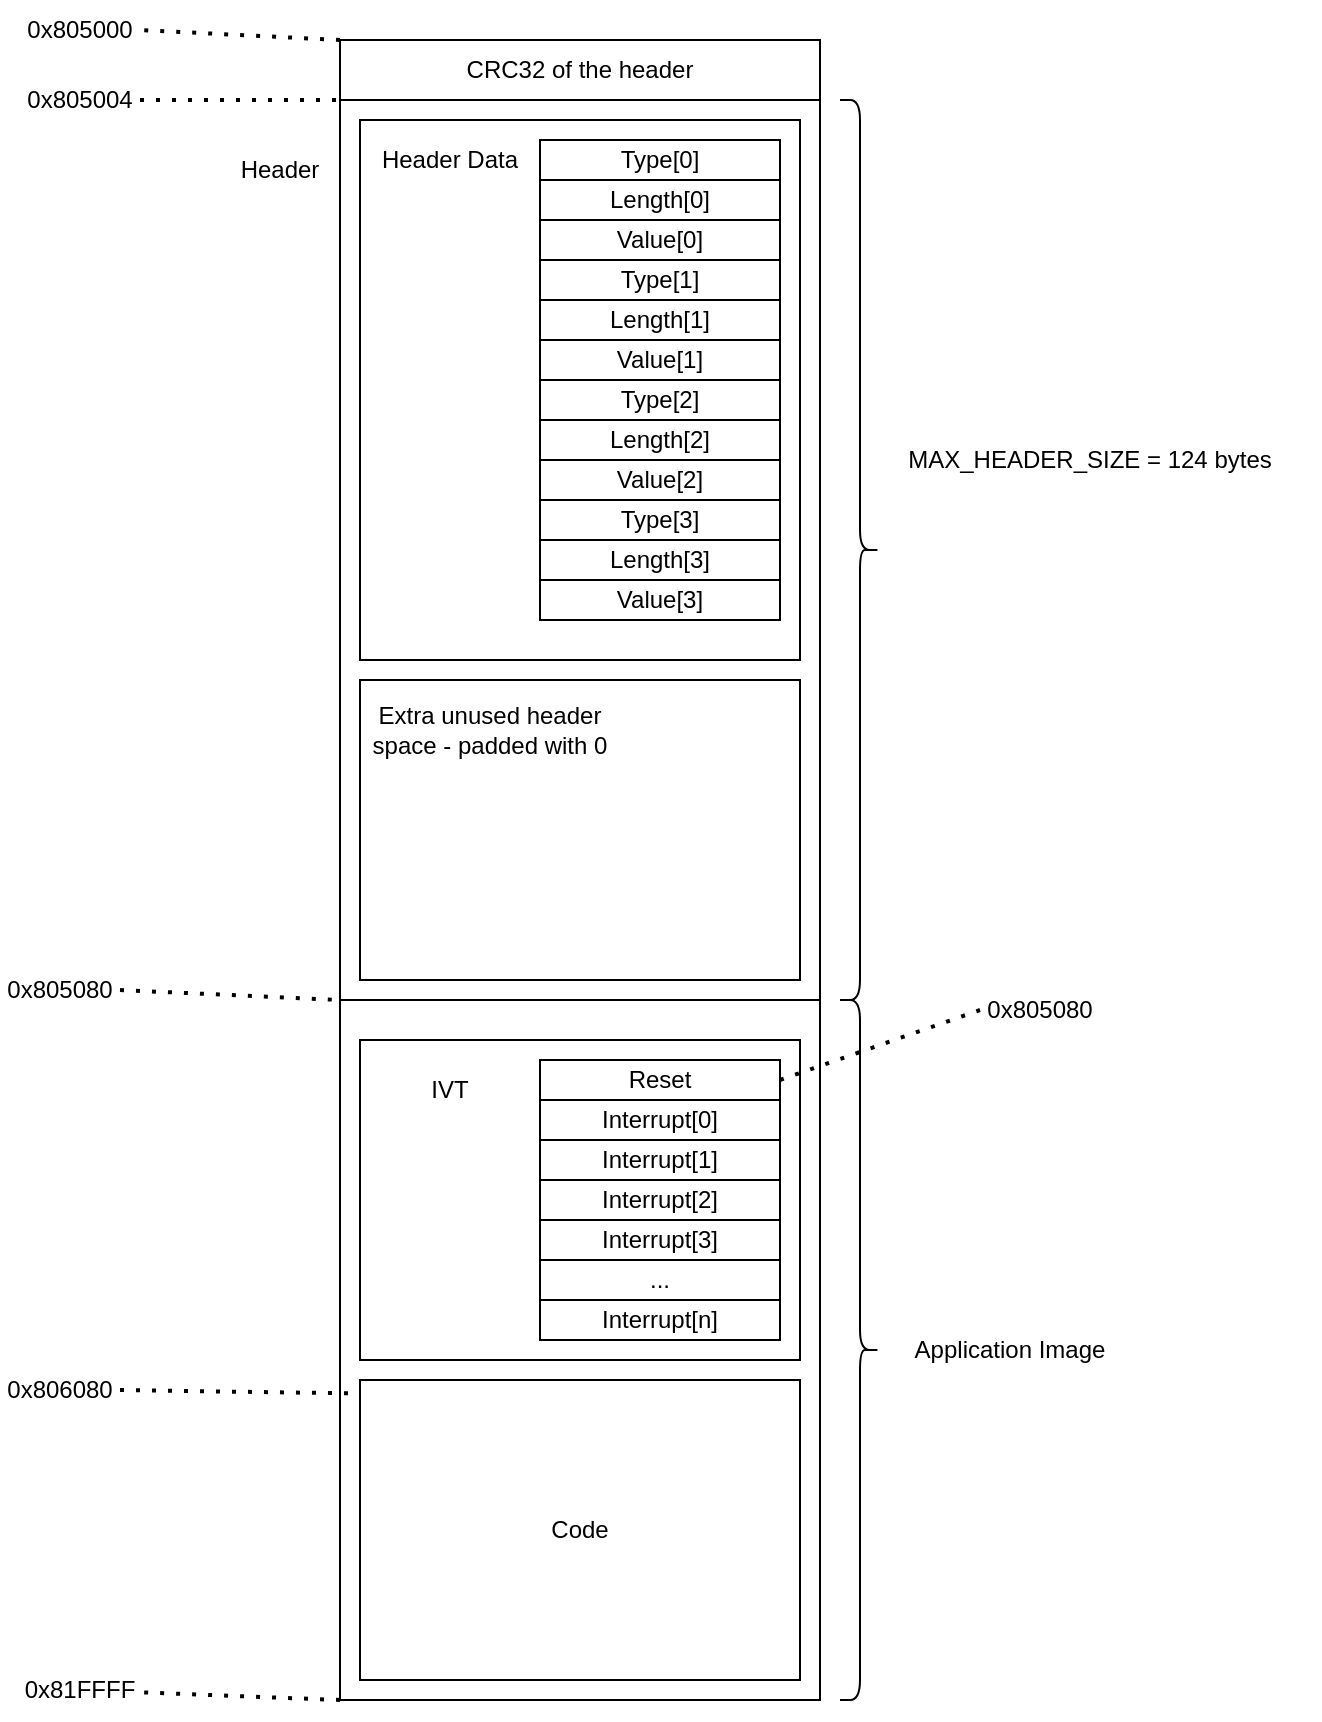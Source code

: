 <mxfile version="21.6.1" type="device">
  <diagram name="Page-1" id="JyyjUiMfEBk-dc2TTWM5">
    <mxGraphModel dx="2524" dy="1936" grid="1" gridSize="10" guides="1" tooltips="1" connect="1" arrows="1" fold="1" page="1" pageScale="1" pageWidth="850" pageHeight="1100" math="0" shadow="0">
      <root>
        <mxCell id="0" />
        <mxCell id="1" parent="0" />
        <mxCell id="4U-bfrUDjUq5PcVRqzK_-1" value="" style="rounded=0;whiteSpace=wrap;html=1;" parent="1" vertex="1">
          <mxGeometry x="-120" y="-100" width="240" height="450" as="geometry" />
        </mxCell>
        <mxCell id="4U-bfrUDjUq5PcVRqzK_-2" value="Header" style="text;html=1;strokeColor=none;fillColor=none;align=center;verticalAlign=middle;whiteSpace=wrap;rounded=0;" parent="1" vertex="1">
          <mxGeometry x="-180" y="-80" width="60" height="30" as="geometry" />
        </mxCell>
        <mxCell id="4U-bfrUDjUq5PcVRqzK_-3" value="" style="rounded=0;whiteSpace=wrap;html=1;" parent="1" vertex="1">
          <mxGeometry x="-120" y="350" width="240" height="350" as="geometry" />
        </mxCell>
        <mxCell id="4U-bfrUDjUq5PcVRqzK_-4" value="" style="rounded=0;whiteSpace=wrap;html=1;" parent="1" vertex="1">
          <mxGeometry x="-110" y="-90" width="220" height="270" as="geometry" />
        </mxCell>
        <mxCell id="4U-bfrUDjUq5PcVRqzK_-5" value="Header Data" style="text;html=1;strokeColor=none;fillColor=none;align=center;verticalAlign=middle;whiteSpace=wrap;rounded=0;" parent="1" vertex="1">
          <mxGeometry x="-110" y="-85" width="90" height="30" as="geometry" />
        </mxCell>
        <mxCell id="4U-bfrUDjUq5PcVRqzK_-6" value="Type[0]" style="rounded=0;whiteSpace=wrap;html=1;" parent="1" vertex="1">
          <mxGeometry x="-20" y="-80" width="120" height="20" as="geometry" />
        </mxCell>
        <mxCell id="4U-bfrUDjUq5PcVRqzK_-7" value="Length[0]" style="rounded=0;whiteSpace=wrap;html=1;" parent="1" vertex="1">
          <mxGeometry x="-20" y="-60" width="120" height="20" as="geometry" />
        </mxCell>
        <mxCell id="4U-bfrUDjUq5PcVRqzK_-8" value="Value[0]" style="rounded=0;whiteSpace=wrap;html=1;" parent="1" vertex="1">
          <mxGeometry x="-20" y="-40" width="120" height="20" as="geometry" />
        </mxCell>
        <mxCell id="4U-bfrUDjUq5PcVRqzK_-9" value="Type[1]" style="rounded=0;whiteSpace=wrap;html=1;" parent="1" vertex="1">
          <mxGeometry x="-20" y="-20" width="120" height="20" as="geometry" />
        </mxCell>
        <mxCell id="4U-bfrUDjUq5PcVRqzK_-10" value="Length[1]" style="rounded=0;whiteSpace=wrap;html=1;" parent="1" vertex="1">
          <mxGeometry x="-20" width="120" height="20" as="geometry" />
        </mxCell>
        <mxCell id="4U-bfrUDjUq5PcVRqzK_-11" value="Value[1]" style="rounded=0;whiteSpace=wrap;html=1;" parent="1" vertex="1">
          <mxGeometry x="-20" y="20" width="120" height="20" as="geometry" />
        </mxCell>
        <mxCell id="4U-bfrUDjUq5PcVRqzK_-12" value="" style="rounded=0;whiteSpace=wrap;html=1;" parent="1" vertex="1">
          <mxGeometry x="-110" y="190" width="220" height="150" as="geometry" />
        </mxCell>
        <mxCell id="4U-bfrUDjUq5PcVRqzK_-13" value="Extra unused header space - padded with 0" style="text;html=1;strokeColor=none;fillColor=none;align=center;verticalAlign=middle;whiteSpace=wrap;rounded=0;" parent="1" vertex="1">
          <mxGeometry x="-110" y="190" width="130" height="50" as="geometry" />
        </mxCell>
        <mxCell id="4U-bfrUDjUq5PcVRqzK_-14" value="MAX_HEADER_SIZE = 124 bytes" style="text;html=1;strokeColor=none;fillColor=none;align=center;verticalAlign=middle;whiteSpace=wrap;rounded=0;" parent="1" vertex="1">
          <mxGeometry x="140" y="65" width="230" height="30" as="geometry" />
        </mxCell>
        <mxCell id="4U-bfrUDjUq5PcVRqzK_-17" value="CRC32 of the header" style="rounded=0;whiteSpace=wrap;html=1;" parent="1" vertex="1">
          <mxGeometry x="-120" y="-130" width="240" height="30" as="geometry" />
        </mxCell>
        <mxCell id="4U-bfrUDjUq5PcVRqzK_-18" value="0x805000" style="text;html=1;strokeColor=none;fillColor=none;align=center;verticalAlign=middle;whiteSpace=wrap;rounded=0;" parent="1" vertex="1">
          <mxGeometry x="-280" y="-150" width="60" height="30" as="geometry" />
        </mxCell>
        <mxCell id="4U-bfrUDjUq5PcVRqzK_-19" value="" style="endArrow=none;dashed=1;html=1;dashPattern=1 3;strokeWidth=2;rounded=0;exitX=0;exitY=0;exitDx=0;exitDy=0;entryX=1;entryY=0.5;entryDx=0;entryDy=0;" parent="1" source="4U-bfrUDjUq5PcVRqzK_-17" target="4U-bfrUDjUq5PcVRqzK_-18" edge="1">
          <mxGeometry width="50" height="50" relative="1" as="geometry">
            <mxPoint x="50" y="250" as="sourcePoint" />
            <mxPoint x="-380" as="targetPoint" />
          </mxGeometry>
        </mxCell>
        <mxCell id="4U-bfrUDjUq5PcVRqzK_-20" value="0x805004" style="text;html=1;strokeColor=none;fillColor=none;align=center;verticalAlign=middle;whiteSpace=wrap;rounded=0;" parent="1" vertex="1">
          <mxGeometry x="-280" y="-115" width="60" height="30" as="geometry" />
        </mxCell>
        <mxCell id="4U-bfrUDjUq5PcVRqzK_-21" value="" style="endArrow=none;dashed=1;html=1;dashPattern=1 3;strokeWidth=2;rounded=0;entryX=0;entryY=0;entryDx=0;entryDy=0;exitX=1;exitY=0.5;exitDx=0;exitDy=0;" parent="1" source="4U-bfrUDjUq5PcVRqzK_-20" target="4U-bfrUDjUq5PcVRqzK_-1" edge="1">
          <mxGeometry width="50" height="50" relative="1" as="geometry">
            <mxPoint x="50" y="250" as="sourcePoint" />
            <mxPoint x="100" y="200" as="targetPoint" />
          </mxGeometry>
        </mxCell>
        <mxCell id="4U-bfrUDjUq5PcVRqzK_-22" value="0x805080" style="text;html=1;strokeColor=none;fillColor=none;align=center;verticalAlign=middle;whiteSpace=wrap;rounded=0;" parent="1" vertex="1">
          <mxGeometry x="-290" y="330" width="60" height="30" as="geometry" />
        </mxCell>
        <mxCell id="4U-bfrUDjUq5PcVRqzK_-23" value="" style="endArrow=none;dashed=1;html=1;dashPattern=1 3;strokeWidth=2;rounded=0;exitX=1;exitY=0.5;exitDx=0;exitDy=0;entryX=0;entryY=1;entryDx=0;entryDy=0;" parent="1" source="4U-bfrUDjUq5PcVRqzK_-22" target="4U-bfrUDjUq5PcVRqzK_-1" edge="1">
          <mxGeometry width="50" height="50" relative="1" as="geometry">
            <mxPoint x="50" y="250" as="sourcePoint" />
            <mxPoint x="100" y="200" as="targetPoint" />
          </mxGeometry>
        </mxCell>
        <mxCell id="4U-bfrUDjUq5PcVRqzK_-24" value="" style="rounded=0;whiteSpace=wrap;html=1;" parent="1" vertex="1">
          <mxGeometry x="-110" y="370" width="220" height="160" as="geometry" />
        </mxCell>
        <mxCell id="4U-bfrUDjUq5PcVRqzK_-25" value="IVT" style="text;html=1;strokeColor=none;fillColor=none;align=center;verticalAlign=middle;whiteSpace=wrap;rounded=0;" parent="1" vertex="1">
          <mxGeometry x="-110" y="380" width="90" height="30" as="geometry" />
        </mxCell>
        <mxCell id="4U-bfrUDjUq5PcVRqzK_-26" value="Reset" style="rounded=0;whiteSpace=wrap;html=1;" parent="1" vertex="1">
          <mxGeometry x="-20" y="380" width="120" height="20" as="geometry" />
        </mxCell>
        <mxCell id="4U-bfrUDjUq5PcVRqzK_-27" value="Interrupt[0]" style="rounded=0;whiteSpace=wrap;html=1;" parent="1" vertex="1">
          <mxGeometry x="-20" y="400" width="120" height="20" as="geometry" />
        </mxCell>
        <mxCell id="4U-bfrUDjUq5PcVRqzK_-28" value="Interrupt[1]" style="rounded=0;whiteSpace=wrap;html=1;" parent="1" vertex="1">
          <mxGeometry x="-20" y="420" width="120" height="20" as="geometry" />
        </mxCell>
        <mxCell id="4U-bfrUDjUq5PcVRqzK_-29" value="Interrupt[2]" style="rounded=0;whiteSpace=wrap;html=1;" parent="1" vertex="1">
          <mxGeometry x="-20" y="440" width="120" height="20" as="geometry" />
        </mxCell>
        <mxCell id="4U-bfrUDjUq5PcVRqzK_-30" value="Interrupt[3]" style="rounded=0;whiteSpace=wrap;html=1;" parent="1" vertex="1">
          <mxGeometry x="-20" y="460" width="120" height="20" as="geometry" />
        </mxCell>
        <mxCell id="4U-bfrUDjUq5PcVRqzK_-31" value="..." style="rounded=0;whiteSpace=wrap;html=1;" parent="1" vertex="1">
          <mxGeometry x="-20" y="480" width="120" height="20" as="geometry" />
        </mxCell>
        <mxCell id="4U-bfrUDjUq5PcVRqzK_-32" value="Code" style="rounded=0;whiteSpace=wrap;html=1;" parent="1" vertex="1">
          <mxGeometry x="-110" y="540" width="220" height="150" as="geometry" />
        </mxCell>
        <mxCell id="4U-bfrUDjUq5PcVRqzK_-33" value="" style="shape=curlyBracket;whiteSpace=wrap;html=1;rounded=1;flipH=1;labelPosition=right;verticalLabelPosition=middle;align=left;verticalAlign=middle;size=0.5;" parent="1" vertex="1">
          <mxGeometry x="130" y="-100" width="20" height="450" as="geometry" />
        </mxCell>
        <mxCell id="4U-bfrUDjUq5PcVRqzK_-34" value="0x806080" style="text;html=1;strokeColor=none;fillColor=none;align=center;verticalAlign=middle;whiteSpace=wrap;rounded=0;" parent="1" vertex="1">
          <mxGeometry x="-290" y="530" width="60" height="30" as="geometry" />
        </mxCell>
        <mxCell id="4U-bfrUDjUq5PcVRqzK_-35" value="" style="endArrow=none;dashed=1;html=1;dashPattern=1 3;strokeWidth=2;rounded=0;exitX=1;exitY=0.5;exitDx=0;exitDy=0;entryX=-0.001;entryY=0.045;entryDx=0;entryDy=0;entryPerimeter=0;" parent="1" source="4U-bfrUDjUq5PcVRqzK_-34" target="4U-bfrUDjUq5PcVRqzK_-32" edge="1">
          <mxGeometry width="50" height="50" relative="1" as="geometry">
            <mxPoint x="-230" y="395" as="sourcePoint" />
            <mxPoint x="-120" y="400" as="targetPoint" />
          </mxGeometry>
        </mxCell>
        <mxCell id="4U-bfrUDjUq5PcVRqzK_-36" value="0x805080" style="text;html=1;strokeColor=none;fillColor=none;align=center;verticalAlign=middle;whiteSpace=wrap;rounded=0;" parent="1" vertex="1">
          <mxGeometry x="200" y="340" width="60" height="30" as="geometry" />
        </mxCell>
        <mxCell id="4U-bfrUDjUq5PcVRqzK_-37" value="" style="endArrow=none;dashed=1;html=1;dashPattern=1 3;strokeWidth=2;rounded=0;exitX=1;exitY=0.5;exitDx=0;exitDy=0;entryX=0;entryY=0.5;entryDx=0;entryDy=0;" parent="1" source="4U-bfrUDjUq5PcVRqzK_-26" target="4U-bfrUDjUq5PcVRqzK_-36" edge="1">
          <mxGeometry width="50" height="50" relative="1" as="geometry">
            <mxPoint x="-220" y="245" as="sourcePoint" />
            <mxPoint x="-110" y="250" as="targetPoint" />
          </mxGeometry>
        </mxCell>
        <mxCell id="4U-bfrUDjUq5PcVRqzK_-38" value="" style="shape=curlyBracket;whiteSpace=wrap;html=1;rounded=1;flipH=1;labelPosition=right;verticalLabelPosition=middle;align=left;verticalAlign=middle;size=0.5;" parent="1" vertex="1">
          <mxGeometry x="130" y="350" width="20" height="350" as="geometry" />
        </mxCell>
        <mxCell id="4U-bfrUDjUq5PcVRqzK_-39" value="Application Image" style="text;html=1;strokeColor=none;fillColor=none;align=center;verticalAlign=middle;whiteSpace=wrap;rounded=0;" parent="1" vertex="1">
          <mxGeometry x="130" y="510" width="170" height="30" as="geometry" />
        </mxCell>
        <mxCell id="4U-bfrUDjUq5PcVRqzK_-40" value="Interrupt[n]" style="rounded=0;whiteSpace=wrap;html=1;" parent="1" vertex="1">
          <mxGeometry x="-20" y="500" width="120" height="20" as="geometry" />
        </mxCell>
        <mxCell id="4U-bfrUDjUq5PcVRqzK_-41" value="Type[2]" style="rounded=0;whiteSpace=wrap;html=1;" parent="1" vertex="1">
          <mxGeometry x="-20" y="40" width="120" height="20" as="geometry" />
        </mxCell>
        <mxCell id="4U-bfrUDjUq5PcVRqzK_-42" value="Length[2]" style="rounded=0;whiteSpace=wrap;html=1;" parent="1" vertex="1">
          <mxGeometry x="-20" y="60" width="120" height="20" as="geometry" />
        </mxCell>
        <mxCell id="4U-bfrUDjUq5PcVRqzK_-43" value="Value[2]" style="rounded=0;whiteSpace=wrap;html=1;" parent="1" vertex="1">
          <mxGeometry x="-20" y="80" width="120" height="20" as="geometry" />
        </mxCell>
        <mxCell id="4U-bfrUDjUq5PcVRqzK_-44" value="Type[3]" style="rounded=0;whiteSpace=wrap;html=1;" parent="1" vertex="1">
          <mxGeometry x="-20" y="100" width="120" height="20" as="geometry" />
        </mxCell>
        <mxCell id="4U-bfrUDjUq5PcVRqzK_-45" value="Length[3]" style="rounded=0;whiteSpace=wrap;html=1;" parent="1" vertex="1">
          <mxGeometry x="-20" y="120" width="120" height="20" as="geometry" />
        </mxCell>
        <mxCell id="4U-bfrUDjUq5PcVRqzK_-46" value="Value[3]" style="rounded=0;whiteSpace=wrap;html=1;" parent="1" vertex="1">
          <mxGeometry x="-20" y="140" width="120" height="20" as="geometry" />
        </mxCell>
        <mxCell id="LExkYCUsJhvmwSZ1FQ3I-1" value="0x81FFFF" style="text;html=1;strokeColor=none;fillColor=none;align=center;verticalAlign=middle;whiteSpace=wrap;rounded=0;" vertex="1" parent="1">
          <mxGeometry x="-280" y="680" width="60" height="30" as="geometry" />
        </mxCell>
        <mxCell id="LExkYCUsJhvmwSZ1FQ3I-2" value="" style="endArrow=none;dashed=1;html=1;dashPattern=1 3;strokeWidth=2;rounded=0;exitX=0;exitY=1;exitDx=0;exitDy=0;" edge="1" parent="1" source="4U-bfrUDjUq5PcVRqzK_-3" target="LExkYCUsJhvmwSZ1FQ3I-1">
          <mxGeometry width="50" height="50" relative="1" as="geometry">
            <mxPoint x="-260" y="830" as="sourcePoint" />
            <mxPoint x="-210" y="780" as="targetPoint" />
          </mxGeometry>
        </mxCell>
      </root>
    </mxGraphModel>
  </diagram>
</mxfile>
